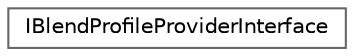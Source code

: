 digraph "Graphical Class Hierarchy"
{
 // INTERACTIVE_SVG=YES
 // LATEX_PDF_SIZE
  bgcolor="transparent";
  edge [fontname=Helvetica,fontsize=10,labelfontname=Helvetica,labelfontsize=10];
  node [fontname=Helvetica,fontsize=10,shape=box,height=0.2,width=0.4];
  rankdir="LR";
  Node0 [id="Node000000",label="IBlendProfileProviderInterface",height=0.2,width=0.4,color="grey40", fillcolor="white", style="filled",URL="$d3/d89/classIBlendProfileProviderInterface.html",tooltip="Interface to be implemented by custom data structures that can create UBlendProfiles."];
}
